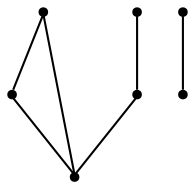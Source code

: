 graph {
  node [shape=point,comment="{\"directed\":false,\"doi\":\"10.1007/978-3-642-25878-7_26\",\"figure\":\"1\"}"]

  v0 [pos="1448.9459184112068,1485.814981665399"]
  v1 [pos="1543.774275814734,1732.5416703883775"]
  v2 [pos="1309.831154691271,1594.8949083560642"]
  v3 [pos="1218.8810950578054,1358.544702283395"]
  v4 [pos="1053.8699285788562,1602.6460802325096"]
  v5 [pos="901.8694171178272,1316.9756919871606"]
  v6 [pos="882.353339144734,1471.500214912283"]

  v0 -- v3 [id="-1",pos="1448.9459184112068,1485.814981665399 1442.8909379484749,1533.3850838323067 1440.3346338530778,1579.221638978019 1439.9844098838175,1625.1038505965219 1439.9844098838175,1632.29251946697 1439.9844098838175,1632.29251946697 1439.9844098838175,1632.29251946697 1440.0719658761325,1639.2185682362683 1440.0719658761325,1639.2185682362683 1440.0719658761325,1639.2185682362683 1440.9267821557553,1672.5572044569622 1441.1729061225246,1716.8059571993565 1462.50717081394,1744.5770472756813 1464.6755815015226,1747.4316578279338 1464.6755815015226,1747.4316578279338 1464.6755815015226,1747.4316578279338 1467.0108321686475,1750.1154699318358 1467.0108321686475,1750.1154699318358 1467.0108321686475,1750.1154699318358 1469.4378384614397,1752.7991548589334 1469.4378384614397,1752.7991548589334 1469.4378384614397,1752.7991548589334 1517.4191585581918,1800.3734538603874 1608.4317036454754,1787.7797708016326 1638.1103852847223,1724.3196899819295 1639.665904026099,1720.9399664041825 1639.665904026099,1720.9399664041825 1639.665904026099,1720.9399664041825 1641.2254951392117,1717.4769420195332 1641.2254951392117,1717.4769420195332 1641.2254951392117,1717.4769420195332 1642.7017298933613,1713.842992009729 1642.7017298933613,1713.842992009729 1642.7017298933613,1713.842992009729 1644.1737650141588,1710.1215443584765 1644.1737650141588,1710.1215443584765 1644.1737650141588,1710.1215443584765 1671.4379119990535,1627.9418009873941 1634.9912030584971,1539.5860976395456 1562.3061124439828,1494.2955125152546 1557.9733634405534,1491.5243299467086 1557.9733634405534,1491.5243299467086 1557.9733634405534,1491.5243299467086 1553.5572580781609,1488.7530202013581 1553.5572580781609,1488.7530202013581 1553.5572580781609,1488.7530202013581 1548.8784847388235,1485.9817104560077 1548.8784847388235,1485.9817104560077 1548.8784847388235,1485.9817104560077 1495.3675201332298,1455.3852604924496 1433.804331251833,1433.402495492986 1376.1358568890566,1411.961630857202 1357.4245813802086,1405.2105773708001 1357.4245813802086,1405.2105773708001 1357.4245813802086,1405.2105773708001 1311.0654651120035,1388.7329147047303 1264.4770234104383,1372.8846500437883 1218.8810950578054,1358.544702283395"]
  v4 -- v0 [id="-4",pos="1053.8699285788562,1602.6460802325096 1448.9459184112068,1485.814981665399 1448.9459184112068,1485.814981665399 1448.9459184112068,1485.814981665399"]
  v1 -- v5 [id="-6",pos="1543.774275814734,1732.5416703883775 1491.3684510888847,1677.5329969303152 1439.1294663425779,1619.5946786053864 1382.8079289313466,1572.7287544046117 1378.3042675766392,1569.0907347370658 1378.3042675766392,1569.0907347370658 1378.3042675766392,1569.0907347370658 1373.800606221932,1565.6277103524164 1373.800606221932,1565.6277103524164 1373.800606221932,1565.6277103524164 1320.3564539651252,1523.7752229591063 1269.4686058037155,1517.999234032275 1203.743580270167,1515.503007714908 1198.37250373578,1515.3280124320115 1198.37250373578,1515.3280124320115 1198.37250373578,1515.3280124320115 1193.0012999397761,1515.2447116251094 1193.0012999397761,1515.2447116251094 1193.0012999397761,1515.2447116251094 1187.6302234053892,1515.0695891654082 1187.6302234053892,1515.0695891654082 1187.6302234053892,1515.0695891654082 1182.259146871002,1514.98209152396 1182.259146871002,1514.98209152396 1182.259146871002,1514.98209152396 1130.9459903864572,1512.8568399451176 1063.6487748397392,1517.1700412673865 1021.472238867214,1482.9521046208583 1018.0944610357792,1480.2682925169563 1018.0944610357792,1480.2682925169563 1018.0944610357792,1480.2682925169563 1014.7166832043445,1477.4094851301577 1014.7166832043445,1477.4094851301577 1014.7166832043445,1477.4094851301577 967.2524906872032,1431.848013412429 935.6681299681276,1372.4635676443181 901.8694171178272,1316.9756919871606"]
  v2 -- v6 [id="-8",pos="1309.831154691271,1594.8949083560642 1287.9088140689137,1504.651392523246 1265.4695367593706,1406.398281547379 1229.9943430009848,1320.6263021583454 1227.1336291183527,1314.391968028346 1227.1336291183527,1314.391968028346 1227.1336291183527,1314.391968028346 1224.3605984896524,1308.2451315397946 1224.3605984896524,1308.2451315397946 1224.3605984896524,1308.2451315397946 1188.6436076594662,1229.8159593081791 1129.9368057657323,1199.9904551330803 1046.9432696722838,1189.988889702233 1040.8799535736555,1189.3804758698363 1040.8799535736555,1189.3804758698363 1040.8799535736555,1189.3804758698363 1034.7290814827122,1188.859559678888 1034.7290814827122,1188.859559678888 1034.7290814827122,1188.859559678888 1028.4905897686453,1188.5136387708365 1028.4905897686453,1188.5136387708365 1028.4905897686453,1188.5136387708365 1022.3396540468937,1188.255215504233 1022.3396540468937,1188.255215504233 1022.3396540468937,1188.255215504233 967.9572655206931,1185.3422307987469 865.6310990746776,1199.190258679602 834.1801721607508,1250.8485864017407 832.2744294501135,1254.2241131449416 832.2744294501135,1254.2241131449416 832.2744294501135,1254.2241131449416 830.6272823446859,1257.8579359779412 830.6272823446859,1257.8579359779412 830.6272823446859,1257.8579359779412 808.6924700838885,1306.5615650027403 862.3033986894291,1425.8929595449592 882.353339144734,1471.500214912283"]
  v6 -- v3 [id="-24",pos="882.353339144734,1471.500214912283 913.966906404851,1427.8891266673043 970.7137521392175,1343.171442987002 1019.3080278129837,1323.2224894439948 1022.5106300289799,1322.0139282714895 1022.5106300289799,1322.0139282714895 1022.5106300289799,1322.0139282714895 1025.7174318783284,1320.8887950826906 1025.7174318783284,1320.8887950826906 1025.7174318783284,1320.8887950826906 1078.5694358324577,1303.2442852359686 1166.800551024336,1342.1004871168905 1218.8810950578054,1358.544702283395"]
  v4 -- v3 [id="-26",pos="1053.8699285788562,1602.6460802325096 1059.4953374542922,1558.9558880151749 1065.1541525041216,1499.133826863018 1092.7686507198937,1464.078303782509 1094.761949422846,1461.4819893200552 1094.761949422846,1461.4819893200552 1094.761949422846,1461.4819893200552 1096.7552481257983,1458.9732996758544 1096.7552481257983,1458.9732996758544 1096.7552481257983,1458.9732996758544 1129.0818622244929,1421.6298658836363 1180.00725256284,1387.432786233035 1218.8810950578054,1358.544702283395"]
}